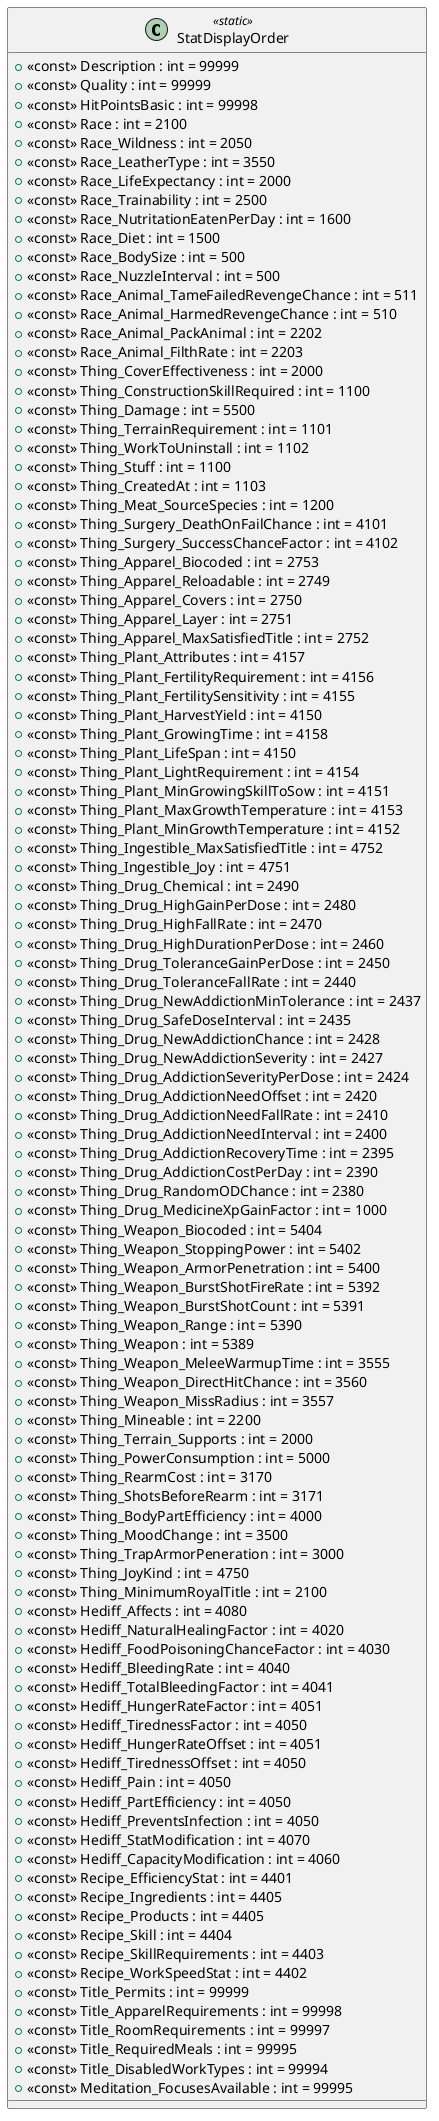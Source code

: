 @startuml
class StatDisplayOrder <<static>> {
    + <<const>> Description : int = 99999
    + <<const>> Quality : int = 99999
    + <<const>> HitPointsBasic : int = 99998
    + <<const>> Race : int = 2100
    + <<const>> Race_Wildness : int = 2050
    + <<const>> Race_LeatherType : int = 3550
    + <<const>> Race_LifeExpectancy : int = 2000
    + <<const>> Race_Trainability : int = 2500
    + <<const>> Race_NutritationEatenPerDay : int = 1600
    + <<const>> Race_Diet : int = 1500
    + <<const>> Race_BodySize : int = 500
    + <<const>> Race_NuzzleInterval : int = 500
    + <<const>> Race_Animal_TameFailedRevengeChance : int = 511
    + <<const>> Race_Animal_HarmedRevengeChance : int = 510
    + <<const>> Race_Animal_PackAnimal : int = 2202
    + <<const>> Race_Animal_FilthRate : int = 2203
    + <<const>> Thing_CoverEffectiveness : int = 2000
    + <<const>> Thing_ConstructionSkillRequired : int = 1100
    + <<const>> Thing_Damage : int = 5500
    + <<const>> Thing_TerrainRequirement : int = 1101
    + <<const>> Thing_WorkToUninstall : int = 1102
    + <<const>> Thing_Stuff : int = 1100
    + <<const>> Thing_CreatedAt : int = 1103
    + <<const>> Thing_Meat_SourceSpecies : int = 1200
    + <<const>> Thing_Surgery_DeathOnFailChance : int = 4101
    + <<const>> Thing_Surgery_SuccessChanceFactor : int = 4102
    + <<const>> Thing_Apparel_Biocoded : int = 2753
    + <<const>> Thing_Apparel_Reloadable : int = 2749
    + <<const>> Thing_Apparel_Covers : int = 2750
    + <<const>> Thing_Apparel_Layer : int = 2751
    + <<const>> Thing_Apparel_MaxSatisfiedTitle : int = 2752
    + <<const>> Thing_Plant_Attributes : int = 4157
    + <<const>> Thing_Plant_FertilityRequirement : int = 4156
    + <<const>> Thing_Plant_FertilitySensitivity : int = 4155
    + <<const>> Thing_Plant_HarvestYield : int = 4150
    + <<const>> Thing_Plant_GrowingTime : int = 4158
    + <<const>> Thing_Plant_LifeSpan : int = 4150
    + <<const>> Thing_Plant_LightRequirement : int = 4154
    + <<const>> Thing_Plant_MinGrowingSkillToSow : int = 4151
    + <<const>> Thing_Plant_MaxGrowthTemperature : int = 4153
    + <<const>> Thing_Plant_MinGrowthTemperature : int = 4152
    + <<const>> Thing_Ingestible_MaxSatisfiedTitle : int = 4752
    + <<const>> Thing_Ingestible_Joy : int = 4751
    + <<const>> Thing_Drug_Chemical : int = 2490
    + <<const>> Thing_Drug_HighGainPerDose : int = 2480
    + <<const>> Thing_Drug_HighFallRate : int = 2470
    + <<const>> Thing_Drug_HighDurationPerDose : int = 2460
    + <<const>> Thing_Drug_ToleranceGainPerDose : int = 2450
    + <<const>> Thing_Drug_ToleranceFallRate : int = 2440
    + <<const>> Thing_Drug_NewAddictionMinTolerance : int = 2437
    + <<const>> Thing_Drug_SafeDoseInterval : int = 2435
    + <<const>> Thing_Drug_NewAddictionChance : int = 2428
    + <<const>> Thing_Drug_NewAddictionSeverity : int = 2427
    + <<const>> Thing_Drug_AddictionSeverityPerDose : int = 2424
    + <<const>> Thing_Drug_AddictionNeedOffset : int = 2420
    + <<const>> Thing_Drug_AddictionNeedFallRate : int = 2410
    + <<const>> Thing_Drug_AddictionNeedInterval : int = 2400
    + <<const>> Thing_Drug_AddictionRecoveryTime : int = 2395
    + <<const>> Thing_Drug_AddictionCostPerDay : int = 2390
    + <<const>> Thing_Drug_RandomODChance : int = 2380
    + <<const>> Thing_Drug_MedicineXpGainFactor : int = 1000
    + <<const>> Thing_Weapon_Biocoded : int = 5404
    + <<const>> Thing_Weapon_StoppingPower : int = 5402
    + <<const>> Thing_Weapon_ArmorPenetration : int = 5400
    + <<const>> Thing_Weapon_BurstShotFireRate : int = 5392
    + <<const>> Thing_Weapon_BurstShotCount : int = 5391
    + <<const>> Thing_Weapon_Range : int = 5390
    + <<const>> Thing_Weapon : int = 5389
    + <<const>> Thing_Weapon_MeleeWarmupTime : int = 3555
    + <<const>> Thing_Weapon_DirectHitChance : int = 3560
    + <<const>> Thing_Weapon_MissRadius : int = 3557
    + <<const>> Thing_Mineable : int = 2200
    + <<const>> Thing_Terrain_Supports : int = 2000
    + <<const>> Thing_PowerConsumption : int = 5000
    + <<const>> Thing_RearmCost : int = 3170
    + <<const>> Thing_ShotsBeforeRearm : int = 3171
    + <<const>> Thing_BodyPartEfficiency : int = 4000
    + <<const>> Thing_MoodChange : int = 3500
    + <<const>> Thing_TrapArmorPeneration : int = 3000
    + <<const>> Thing_JoyKind : int = 4750
    + <<const>> Thing_MinimumRoyalTitle : int = 2100
    + <<const>> Hediff_Affects : int = 4080
    + <<const>> Hediff_NaturalHealingFactor : int = 4020
    + <<const>> Hediff_FoodPoisoningChanceFactor : int = 4030
    + <<const>> Hediff_BleedingRate : int = 4040
    + <<const>> Hediff_TotalBleedingFactor : int = 4041
    + <<const>> Hediff_HungerRateFactor : int = 4051
    + <<const>> Hediff_TirednessFactor : int = 4050
    + <<const>> Hediff_HungerRateOffset : int = 4051
    + <<const>> Hediff_TirednessOffset : int = 4050
    + <<const>> Hediff_Pain : int = 4050
    + <<const>> Hediff_PartEfficiency : int = 4050
    + <<const>> Hediff_PreventsInfection : int = 4050
    + <<const>> Hediff_StatModification : int = 4070
    + <<const>> Hediff_CapacityModification : int = 4060
    + <<const>> Recipe_EfficiencyStat : int = 4401
    + <<const>> Recipe_Ingredients : int = 4405
    + <<const>> Recipe_Products : int = 4405
    + <<const>> Recipe_Skill : int = 4404
    + <<const>> Recipe_SkillRequirements : int = 4403
    + <<const>> Recipe_WorkSpeedStat : int = 4402
    + <<const>> Title_Permits : int = 99999
    + <<const>> Title_ApparelRequirements : int = 99998
    + <<const>> Title_RoomRequirements : int = 99997
    + <<const>> Title_RequiredMeals : int = 99995
    + <<const>> Title_DisabledWorkTypes : int = 99994
    + <<const>> Meditation_FocusesAvailable : int = 99995
}
@enduml
